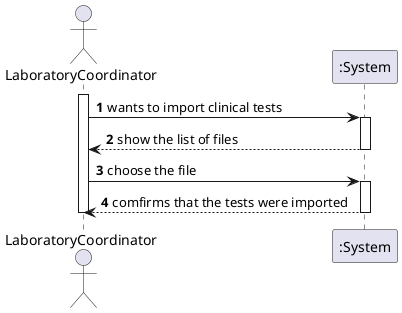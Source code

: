 @startuml

autonumber
actor LaboratoryCoordinator as C
participant ":System" as S
activate C
C -> S: wants to import clinical tests
activate S
S --> C:show the list of files
deactivate S
C -> S:choose the file
activate S
S --> C: comfirms that the tests were imported
deactivate S

deactivate C
@enduml